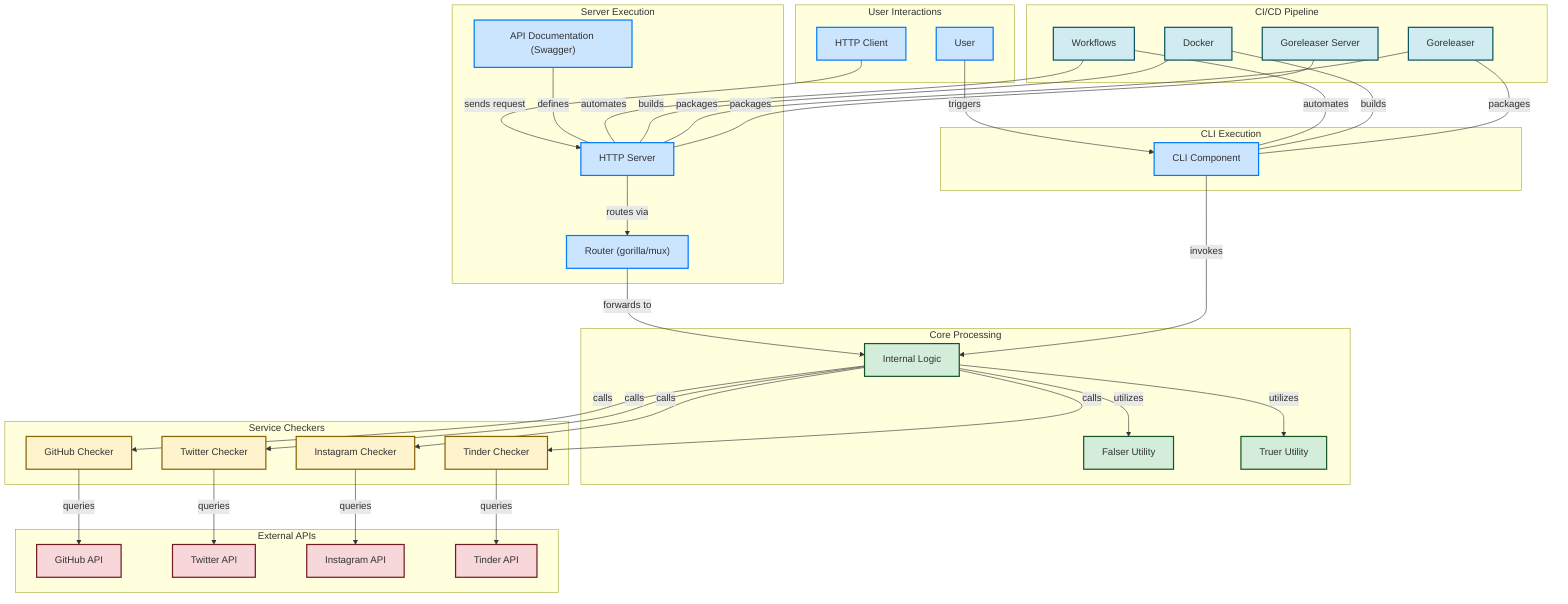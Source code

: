 flowchart TD
    %% Interaction Layer
    subgraph "User Interactions"
        User["User"]:::interaction
        HTTPClient["HTTP Client"]:::interaction
    end

    %% CLI Path
    subgraph "CLI Execution"
        CLI["CLI Component"]:::interaction
    end

    %% Server Path
    subgraph "Server Execution"
        Server["HTTP Server"]:::interaction
        Router["Router (gorilla/mux)"]:::interaction
        APIDoc["API Documentation (Swagger)"]:::interaction
    end

    %% Core Modules Layer
    subgraph "Core Processing"
        InternalLogic["Internal Logic"]:::core
        FalserUtil["Falser Utility"]:::core
        TruerUtil["Truer Utility"]:::core
    end

    %% Service Checkers Cluster
    subgraph "Service Checkers"
        GitHubChecker["GitHub Checker"]:::service
        TwitterChecker["Twitter Checker"]:::service
        InstagramChecker["Instagram Checker"]:::service
        TinderChecker["Tinder Checker"]:::service
    end

    %% External APIs
    subgraph "External APIs"
        GitHubAPI["GitHub API"]:::external
        TwitterAPI["Twitter API"]:::external
        InstagramAPI["Instagram API"]:::external
        TinderAPI["Tinder API"]:::external
    end

    %% CI/CD Pipeline
    subgraph "CI/CD Pipeline"
        Workflows["Workflows"]:::cicd
        Docker["Docker"]:::cicd
        Goreleaser["Goreleaser"]:::cicd
        GoreleaserServer["Goreleaser Server"]:::cicd
    end

    %% Relationships for Interaction Layer
    User -->|"triggers"| CLI
    HTTPClient -->|"sends request"| Server

    %% Server path internal flow
    Server -->|"routes via"| Router
    Router -->|"forwards to"| InternalLogic
    APIDoc ---|"defines"| Server

    %% CLI path flow
    CLI -->|"invokes"| InternalLogic

    %% Internal logic dependencies
    InternalLogic -->|"utilizes"| FalserUtil
    InternalLogic -->|"utilizes"| TruerUtil

    %% Core to Service Checkers
    InternalLogic -->|"calls"| GitHubChecker
    InternalLogic -->|"calls"| TwitterChecker
    InternalLogic -->|"calls"| InstagramChecker
    InternalLogic -->|"calls"| TinderChecker

    %% Service Checkers to External APIs
    GitHubChecker -->|"queries"| GitHubAPI
    TwitterChecker -->|"queries"| TwitterAPI
    InstagramChecker -->|"queries"| InstagramAPI
    TinderChecker -->|"queries"| TinderAPI

    %% CI/CD Pipeline supports development
    Workflows ---|"automates"| CLI
    Workflows ---|"automates"| Server
    Docker ---|"builds"| CLI
    Docker ---|"builds"| Server
    Goreleaser ---|"packages"| CLI
    Goreleaser ---|"packages"| Server
    GoreleaserServer ---|"packages"| Server

    %% Click Events
    click CLI "https://github.com/davidaparicio/namecheck/blob/main/cmd/cli/main.go"
    click Server "https://github.com/davidaparicio/namecheck/blob/main/cmd/server/main.go"
    click APIDoc "https://github.com/davidaparicio/namecheck/blob/main/api/swagger.yaml"
    click GitHubChecker "https://github.com/davidaparicio/namecheck/blob/main/github/github.go"
    click TwitterChecker "https://github.com/davidaparicio/namecheck/blob/main/twitter/twitter.go"
    click InstagramChecker "https://github.com/davidaparicio/namecheck/blob/main/instagram/instagram.go"
    click TinderChecker "https://github.com/davidaparicio/namecheck/blob/main/tinder/tinder.go"
    click FalserUtil "https://github.com/davidaparicio/namecheck/blob/main/falser/falser.go"
    click TruerUtil "https://github.com/davidaparicio/namecheck/blob/main/truer/truer.go"
    click InternalLogic "https://github.com/davidaparicio/namecheck/blob/main/internal/internal.go"
    click Workflows "https://github.com/davidaparicio/namecheck/tree/main/.github/workflows/"
    click Docker "https://github.com/davidaparicio/namecheck/tree/main/Dockerfile"
    click Goreleaser "https://github.com/davidaparicio/namecheck/blob/main/.goreleaser.yaml"
    click GoreleaserServer "https://github.com/davidaparicio/namecheck/blob/main/.goreleaser_server.yaml"

    %% Styles
    classDef interaction fill:#cce5ff,stroke:#007bff,stroke-width:2px;
    classDef core fill:#d4edda,stroke:#155724,stroke-width:2px;
    classDef service fill:#fff3cd,stroke:#856404,stroke-width:2px;
    classDef external fill:#f8d7da,stroke:#721c24,stroke-width:2px;
    classDef cicd fill:#d1ecf1,stroke:#0c5460,stroke-width:2px;